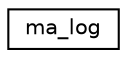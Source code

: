 digraph "Graphical Class Hierarchy"
{
 // LATEX_PDF_SIZE
  edge [fontname="Helvetica",fontsize="10",labelfontname="Helvetica",labelfontsize="10"];
  node [fontname="Helvetica",fontsize="10",shape=record];
  rankdir="LR";
  Node0 [label="ma_log",height=0.2,width=0.4,color="black", fillcolor="white", style="filled",URL="$structma__log.html",tooltip=" "];
}
